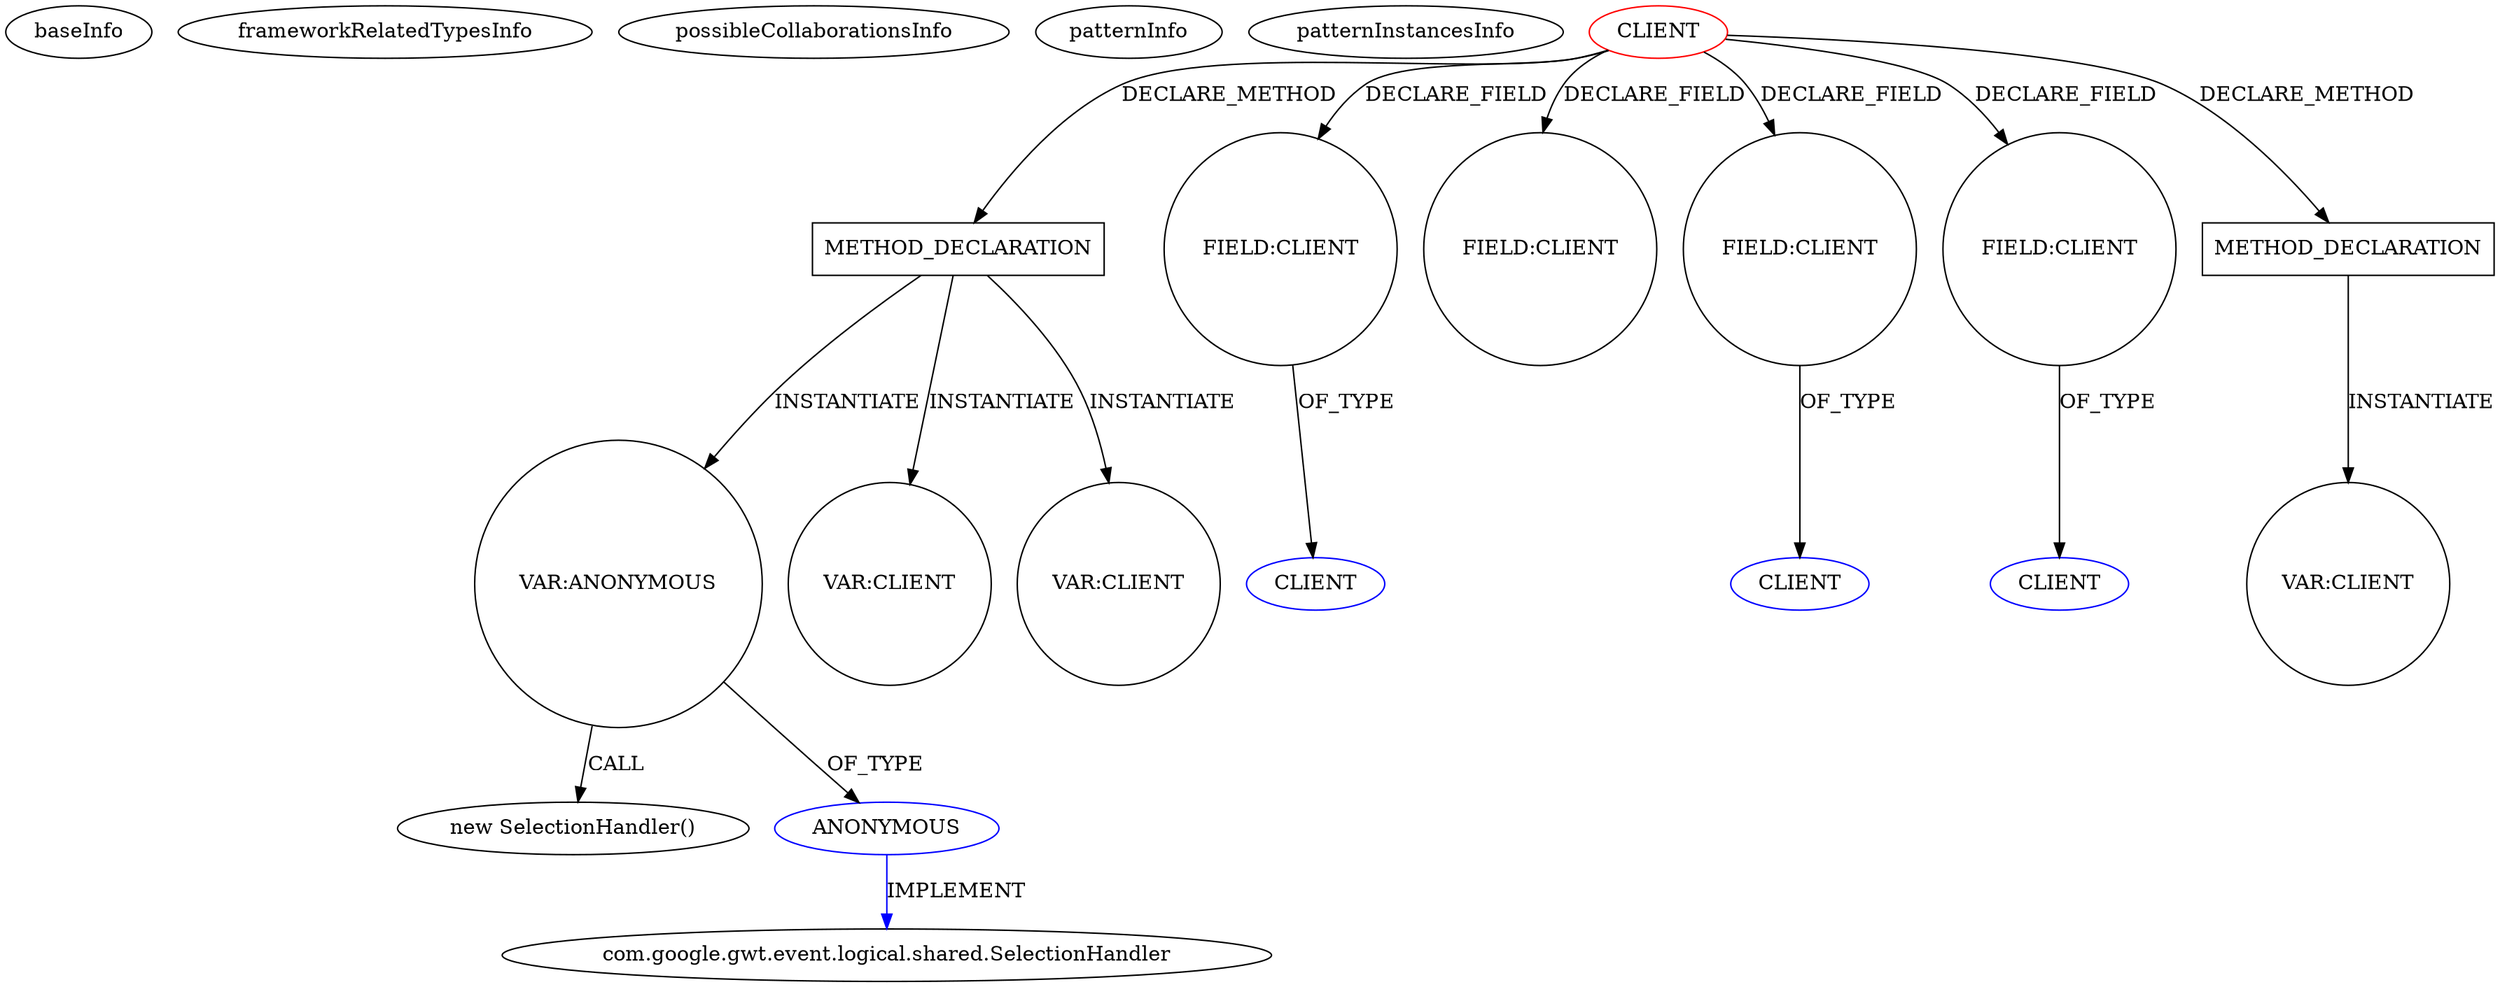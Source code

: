 digraph {
baseInfo[graphId=1451,category="pattern",isAnonymous=false,possibleRelation=false]
frameworkRelatedTypesInfo[]
possibleCollaborationsInfo[]
patternInfo[frequency=2.0,patternRootClient=0]
patternInstancesInfo[0="rdomingonl-layoutTest~/rdomingonl-layoutTest/layoutTest-master/src/main/java/nl/tc/rd/exp/layouttest/client/mvp/view/WidgetDesignerView.java~WidgetDesignerView~4344",1="daonb-obudget~/daonb-obudget/obudget-master/src/client/src/org/obudget/client/Application.java~Application~1154"]
109[label="new SelectionHandler()",vertexType="CONSTRUCTOR_CALL",isFrameworkType=false]
110[label="VAR:ANONYMOUS",vertexType="VARIABLE_EXPRESION",isFrameworkType=false,shape=circle]
111[label="ANONYMOUS",vertexType="REFERENCE_ANONYMOUS_DECLARATION",isFrameworkType=false,color=blue]
112[label="com.google.gwt.event.logical.shared.SelectionHandler",vertexType="FRAMEWORK_INTERFACE_TYPE",isFrameworkType=false]
49[label="METHOD_DECLARATION",vertexType="CLIENT_METHOD_DECLARATION",isFrameworkType=false,shape=box]
0[label="CLIENT",vertexType="ROOT_CLIENT_CLASS_DECLARATION",isFrameworkType=false,color=red]
4[label="FIELD:CLIENT",vertexType="FIELD_DECLARATION",isFrameworkType=false,shape=circle]
117[label="VAR:CLIENT",vertexType="VARIABLE_EXPRESION",isFrameworkType=false,shape=circle]
27[label="FIELD:CLIENT",vertexType="FIELD_DECLARATION",isFrameworkType=false,shape=circle]
12[label="FIELD:CLIENT",vertexType="FIELD_DECLARATION",isFrameworkType=false,shape=circle]
9[label="FIELD:CLIENT",vertexType="FIELD_DECLARATION",isFrameworkType=false,shape=circle]
13[label="CLIENT",vertexType="REFERENCE_CLIENT_CLASS_DECLARATION",isFrameworkType=false,color=blue]
5[label="CLIENT",vertexType="REFERENCE_CLIENT_CLASS_DECLARATION",isFrameworkType=false,color=blue]
10[label="CLIENT",vertexType="REFERENCE_CLIENT_CLASS_DECLARATION",isFrameworkType=false,color=blue]
196[label="METHOD_DECLARATION",vertexType="CLIENT_METHOD_DECLARATION",isFrameworkType=false,shape=box]
101[label="VAR:CLIENT",vertexType="VARIABLE_EXPRESION",isFrameworkType=false,shape=circle]
432[label="VAR:CLIENT",vertexType="VARIABLE_EXPRESION",isFrameworkType=false,shape=circle]
49->110[label="INSTANTIATE"]
9->10[label="OF_TYPE"]
0->12[label="DECLARE_FIELD"]
0->196[label="DECLARE_METHOD"]
0->9[label="DECLARE_FIELD"]
49->101[label="INSTANTIATE"]
12->13[label="OF_TYPE"]
111->112[label="IMPLEMENT",color=blue]
49->117[label="INSTANTIATE"]
110->109[label="CALL"]
0->49[label="DECLARE_METHOD"]
0->27[label="DECLARE_FIELD"]
0->4[label="DECLARE_FIELD"]
4->5[label="OF_TYPE"]
196->432[label="INSTANTIATE"]
110->111[label="OF_TYPE"]
}
